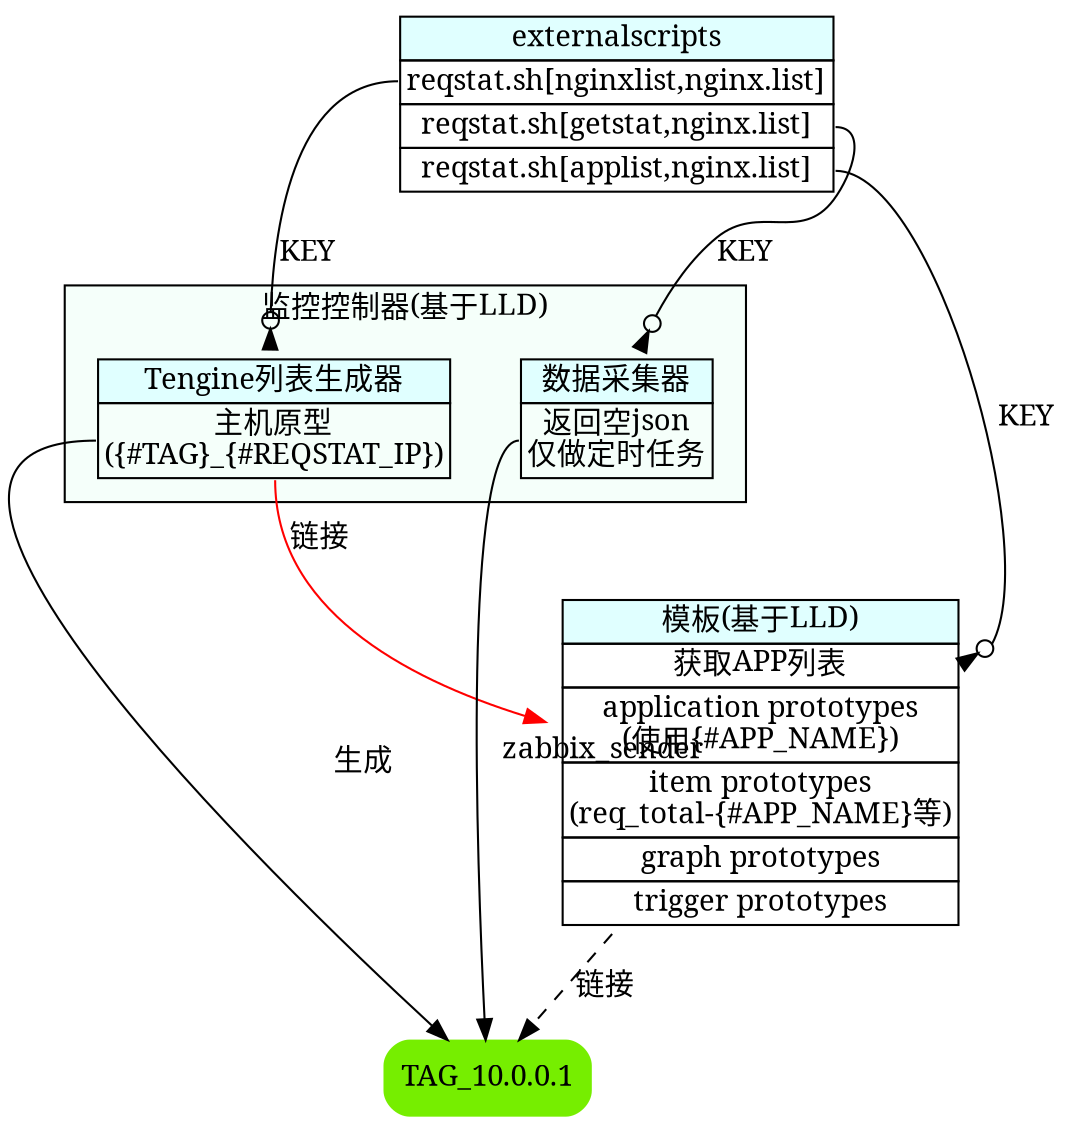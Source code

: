 digraph zabbix {
	fontname = "SimSun";
	node [shape=Mrecord,fontname="SimSun"];
	edge [fontname="SimSun"];
	
	extscript [shape="plaintext", label=<
		<table border="0" cellborder="1" cellspacing="0" align="left">
			<tr><td bgcolor="lightcyan">externalscripts</td></tr>
			<tr><td port="nginx">reqstat.sh[nginxlist,nginx.list]</td></tr>
			<tr><td port="getstat">reqstat.sh[getstat,nginx.list]</td></tr>
			<tr><td port="applist">reqstat.sh[applist,nginx.list]</td></tr>
		</table>
	>];
	
	subgraph cluster_lld {
		label="监控控制器(基于LLD)";
		style="filled";
		bgcolor="mintcream";
		
		list [shape="plaintext", label=<
			<table border="0" cellborder="1" cellspacing="0" align="left">
				<tr><td bgcolor="lightcyan">Tengine列表生成器</td></tr>
				<tr><td port="host">主机原型<br />({#TAG}_{#REQSTAT_IP})</td></tr>
			</table>
		>];
		
		getstat [shape="plaintext", label=<
			<table border="0" cellborder="1" cellspacing="0" align="left">
				<tr><td bgcolor="lightcyan">数据采集器</td></tr>
				<tr><td port="sender">返回空json<br />仅做定时任务</td></tr>
			</table>
		>];
	}
	
	extscript:nginx -> list [arrowhead=invodot, label="KEY"];
	extscript:getstat -> getstat [arrowhead=invodot, label="KEY"];
	
	template [shape="plaintext", label=<
		<table border="0" cellborder="1" cellspacing="0" align="left">
			<tr><td bgcolor="lightcyan">模板(基于LLD)</td></tr>
			<tr><td port="applist">获取APP列表</td></tr>
			<tr><td port="application">application prototypes<br/>(使用{#APP_NAME})</td></tr>
			<tr><td port="item">item prototypes<br/>(req_total-{#APP_NAME}等)</td></tr>
			<tr><td port="graph">graph prototypes</td></tr>
			<tr><td port="trigger">trigger prototypes</td></tr>
		</table>
	>];
	
	extscript:applist -> template:applist [arrowhead=invodot, label="KEY"];
	host [label="TAG_10.0.0.1", color="chartreuse2", style="filled"];

	list:host -> template [label="链接", color="red"];
	list:host:w -> host[label="生成"];
	
	template -> host [label="链接", style="dashed"];
	
	getstat:sender:w -> host [headlabel="zabbix_sender", labeldistance=15];
	

}
